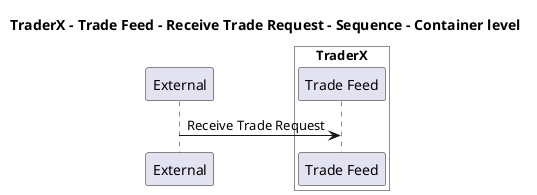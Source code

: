 @startuml

title TraderX - Trade Feed - Receive Trade Request - Sequence - Container level

participant "External" as C4InterFlow.SoftwareSystems.ExternalSystem

box "TraderX" #White
    participant "Trade Feed" as TraderX.SoftwareSystems.TraderX.Containers.TradeFeed
end box


C4InterFlow.SoftwareSystems.ExternalSystem -> TraderX.SoftwareSystems.TraderX.Containers.TradeFeed : Receive Trade Request


@enduml
